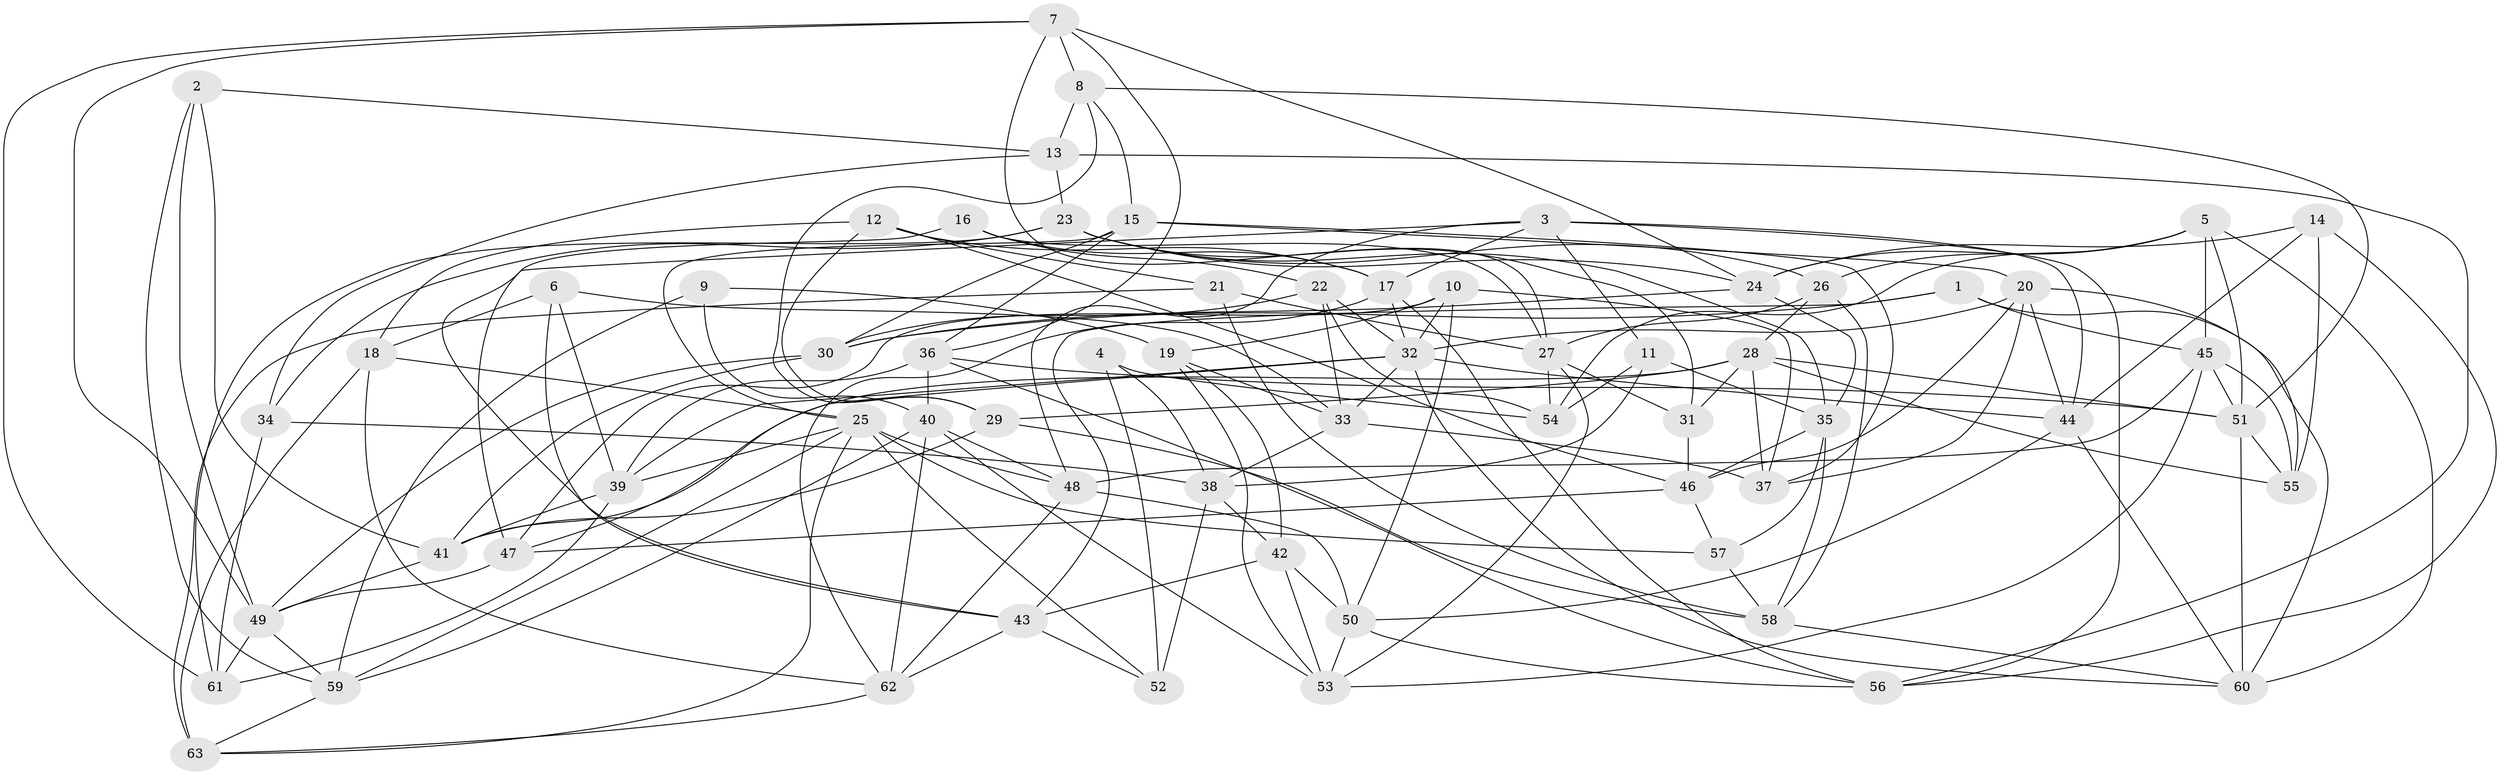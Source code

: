 // original degree distribution, {4: 1.0}
// Generated by graph-tools (version 1.1) at 2025/02/03/09/25 03:02:53]
// undirected, 63 vertices, 172 edges
graph export_dot {
graph [start="1"]
  node [color=gray90,style=filled];
  1;
  2;
  3;
  4;
  5;
  6;
  7;
  8;
  9;
  10;
  11;
  12;
  13;
  14;
  15;
  16;
  17;
  18;
  19;
  20;
  21;
  22;
  23;
  24;
  25;
  26;
  27;
  28;
  29;
  30;
  31;
  32;
  33;
  34;
  35;
  36;
  37;
  38;
  39;
  40;
  41;
  42;
  43;
  44;
  45;
  46;
  47;
  48;
  49;
  50;
  51;
  52;
  53;
  54;
  55;
  56;
  57;
  58;
  59;
  60;
  61;
  62;
  63;
  1 -- 30 [weight=1.0];
  1 -- 43 [weight=1.0];
  1 -- 45 [weight=1.0];
  1 -- 60 [weight=1.0];
  2 -- 13 [weight=1.0];
  2 -- 41 [weight=1.0];
  2 -- 49 [weight=1.0];
  2 -- 59 [weight=1.0];
  3 -- 11 [weight=1.0];
  3 -- 17 [weight=1.0];
  3 -- 44 [weight=1.0];
  3 -- 47 [weight=1.0];
  3 -- 48 [weight=1.0];
  3 -- 56 [weight=1.0];
  4 -- 38 [weight=1.0];
  4 -- 52 [weight=2.0];
  4 -- 54 [weight=1.0];
  5 -- 24 [weight=1.0];
  5 -- 26 [weight=1.0];
  5 -- 45 [weight=1.0];
  5 -- 51 [weight=1.0];
  5 -- 54 [weight=1.0];
  5 -- 60 [weight=1.0];
  6 -- 18 [weight=1.0];
  6 -- 33 [weight=1.0];
  6 -- 39 [weight=1.0];
  6 -- 43 [weight=1.0];
  7 -- 8 [weight=1.0];
  7 -- 24 [weight=1.0];
  7 -- 27 [weight=1.0];
  7 -- 36 [weight=1.0];
  7 -- 49 [weight=1.0];
  7 -- 61 [weight=1.0];
  8 -- 13 [weight=2.0];
  8 -- 15 [weight=1.0];
  8 -- 29 [weight=1.0];
  8 -- 51 [weight=1.0];
  9 -- 19 [weight=2.0];
  9 -- 40 [weight=1.0];
  9 -- 59 [weight=1.0];
  10 -- 19 [weight=1.0];
  10 -- 32 [weight=1.0];
  10 -- 37 [weight=2.0];
  10 -- 47 [weight=1.0];
  10 -- 50 [weight=1.0];
  11 -- 35 [weight=1.0];
  11 -- 38 [weight=1.0];
  11 -- 54 [weight=1.0];
  12 -- 17 [weight=1.0];
  12 -- 18 [weight=2.0];
  12 -- 21 [weight=1.0];
  12 -- 29 [weight=1.0];
  12 -- 46 [weight=1.0];
  13 -- 23 [weight=1.0];
  13 -- 34 [weight=1.0];
  13 -- 56 [weight=1.0];
  14 -- 24 [weight=1.0];
  14 -- 44 [weight=1.0];
  14 -- 55 [weight=1.0];
  14 -- 56 [weight=1.0];
  15 -- 20 [weight=1.0];
  15 -- 25 [weight=1.0];
  15 -- 30 [weight=1.0];
  15 -- 36 [weight=1.0];
  15 -- 37 [weight=1.0];
  16 -- 17 [weight=1.0];
  16 -- 22 [weight=1.0];
  16 -- 27 [weight=1.0];
  16 -- 43 [weight=1.0];
  17 -- 32 [weight=1.0];
  17 -- 56 [weight=1.0];
  17 -- 62 [weight=1.0];
  18 -- 25 [weight=1.0];
  18 -- 62 [weight=1.0];
  18 -- 63 [weight=1.0];
  19 -- 33 [weight=1.0];
  19 -- 42 [weight=1.0];
  19 -- 53 [weight=1.0];
  20 -- 32 [weight=1.0];
  20 -- 37 [weight=1.0];
  20 -- 44 [weight=1.0];
  20 -- 46 [weight=1.0];
  20 -- 55 [weight=1.0];
  21 -- 27 [weight=2.0];
  21 -- 58 [weight=1.0];
  21 -- 63 [weight=2.0];
  22 -- 30 [weight=1.0];
  22 -- 32 [weight=1.0];
  22 -- 33 [weight=1.0];
  22 -- 54 [weight=2.0];
  23 -- 24 [weight=1.0];
  23 -- 26 [weight=2.0];
  23 -- 31 [weight=1.0];
  23 -- 34 [weight=1.0];
  23 -- 35 [weight=1.0];
  23 -- 61 [weight=1.0];
  24 -- 30 [weight=1.0];
  24 -- 35 [weight=1.0];
  25 -- 39 [weight=1.0];
  25 -- 48 [weight=1.0];
  25 -- 52 [weight=1.0];
  25 -- 57 [weight=1.0];
  25 -- 59 [weight=1.0];
  25 -- 63 [weight=1.0];
  26 -- 27 [weight=1.0];
  26 -- 28 [weight=1.0];
  26 -- 58 [weight=1.0];
  27 -- 31 [weight=1.0];
  27 -- 53 [weight=1.0];
  27 -- 54 [weight=1.0];
  28 -- 29 [weight=2.0];
  28 -- 31 [weight=1.0];
  28 -- 37 [weight=1.0];
  28 -- 41 [weight=1.0];
  28 -- 51 [weight=1.0];
  28 -- 55 [weight=1.0];
  29 -- 41 [weight=1.0];
  29 -- 58 [weight=1.0];
  30 -- 41 [weight=1.0];
  30 -- 49 [weight=1.0];
  31 -- 46 [weight=1.0];
  32 -- 33 [weight=1.0];
  32 -- 39 [weight=1.0];
  32 -- 44 [weight=1.0];
  32 -- 47 [weight=2.0];
  32 -- 60 [weight=1.0];
  33 -- 37 [weight=1.0];
  33 -- 38 [weight=1.0];
  34 -- 38 [weight=1.0];
  34 -- 61 [weight=1.0];
  35 -- 46 [weight=1.0];
  35 -- 57 [weight=1.0];
  35 -- 58 [weight=1.0];
  36 -- 39 [weight=1.0];
  36 -- 40 [weight=1.0];
  36 -- 51 [weight=1.0];
  36 -- 56 [weight=1.0];
  38 -- 42 [weight=2.0];
  38 -- 52 [weight=2.0];
  39 -- 41 [weight=1.0];
  39 -- 61 [weight=1.0];
  40 -- 48 [weight=1.0];
  40 -- 53 [weight=1.0];
  40 -- 59 [weight=1.0];
  40 -- 62 [weight=1.0];
  41 -- 49 [weight=1.0];
  42 -- 43 [weight=1.0];
  42 -- 50 [weight=1.0];
  42 -- 53 [weight=1.0];
  43 -- 52 [weight=1.0];
  43 -- 62 [weight=1.0];
  44 -- 50 [weight=1.0];
  44 -- 60 [weight=1.0];
  45 -- 48 [weight=1.0];
  45 -- 51 [weight=1.0];
  45 -- 53 [weight=1.0];
  45 -- 55 [weight=1.0];
  46 -- 47 [weight=1.0];
  46 -- 57 [weight=1.0];
  47 -- 49 [weight=1.0];
  48 -- 50 [weight=1.0];
  48 -- 62 [weight=1.0];
  49 -- 59 [weight=1.0];
  49 -- 61 [weight=2.0];
  50 -- 53 [weight=1.0];
  50 -- 56 [weight=1.0];
  51 -- 55 [weight=2.0];
  51 -- 60 [weight=1.0];
  57 -- 58 [weight=1.0];
  58 -- 60 [weight=1.0];
  59 -- 63 [weight=1.0];
  62 -- 63 [weight=1.0];
}
